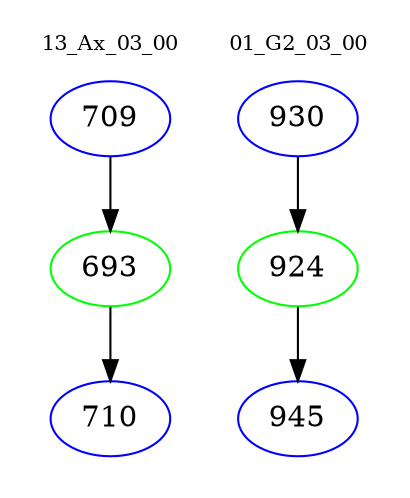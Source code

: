 digraph{
subgraph cluster_0 {
color = white
label = "13_Ax_03_00";
fontsize=10;
T0_709 [label="709", color="blue"]
T0_709 -> T0_693 [color="black"]
T0_693 [label="693", color="green"]
T0_693 -> T0_710 [color="black"]
T0_710 [label="710", color="blue"]
}
subgraph cluster_1 {
color = white
label = "01_G2_03_00";
fontsize=10;
T1_930 [label="930", color="blue"]
T1_930 -> T1_924 [color="black"]
T1_924 [label="924", color="green"]
T1_924 -> T1_945 [color="black"]
T1_945 [label="945", color="blue"]
}
}
